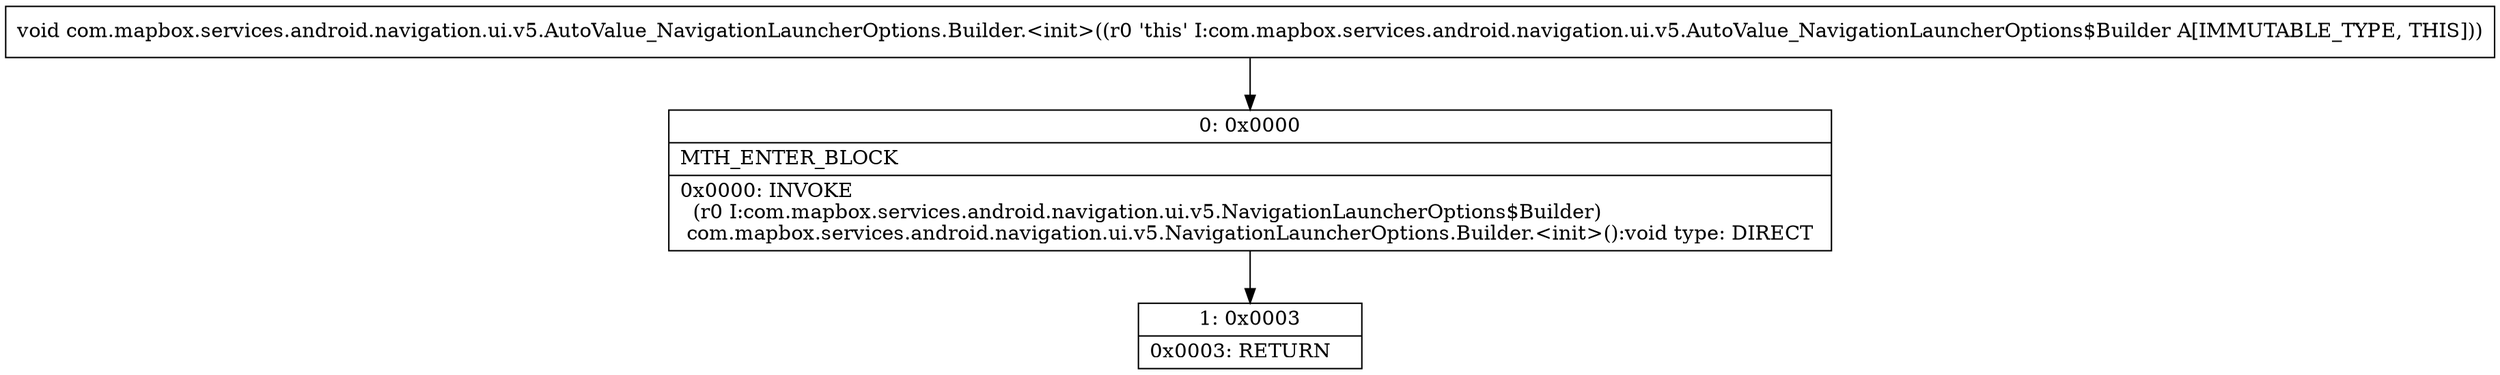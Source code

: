 digraph "CFG forcom.mapbox.services.android.navigation.ui.v5.AutoValue_NavigationLauncherOptions.Builder.\<init\>()V" {
Node_0 [shape=record,label="{0\:\ 0x0000|MTH_ENTER_BLOCK\l|0x0000: INVOKE  \l  (r0 I:com.mapbox.services.android.navigation.ui.v5.NavigationLauncherOptions$Builder)\l com.mapbox.services.android.navigation.ui.v5.NavigationLauncherOptions.Builder.\<init\>():void type: DIRECT \l}"];
Node_1 [shape=record,label="{1\:\ 0x0003|0x0003: RETURN   \l}"];
MethodNode[shape=record,label="{void com.mapbox.services.android.navigation.ui.v5.AutoValue_NavigationLauncherOptions.Builder.\<init\>((r0 'this' I:com.mapbox.services.android.navigation.ui.v5.AutoValue_NavigationLauncherOptions$Builder A[IMMUTABLE_TYPE, THIS])) }"];
MethodNode -> Node_0;
Node_0 -> Node_1;
}

